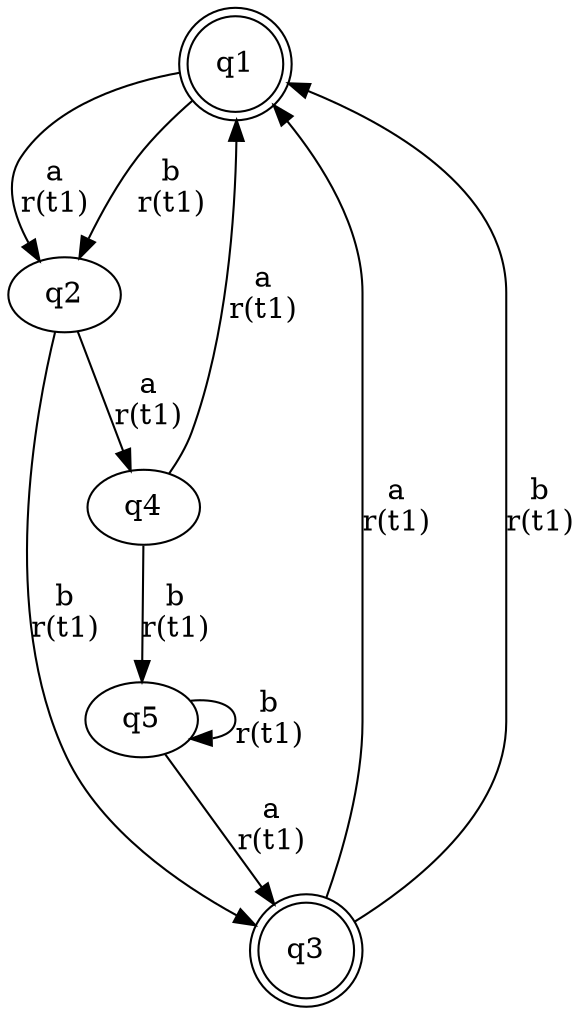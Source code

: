 digraph "tests_1/test91/solution501/solution" {
	q1[label=q1 shape=doublecircle]
	q2[label=q2]
	q3[label=q3 shape=doublecircle]
	q4[label=q4]
	q5[label=q5]
	q1 -> q2[label="b\nr(t1)\n"]
	q2 -> q3[label="b\nr(t1)\n"]
	q3 -> q1[label="a\nr(t1)\n"]
	q3 -> q1[label="b\nr(t1)\n"]
	q2 -> q4[label="a\nr(t1)\n"]
	q4 -> q1[label="a\nr(t1)\n"]
	q4 -> q5[label="b\nr(t1)\n"]
	q5 -> q3[label="a\nr(t1)\n"]
	q5 -> q5[label="b\nr(t1)\n"]
	q1 -> q2[label="a\nr(t1)\n"]
}
